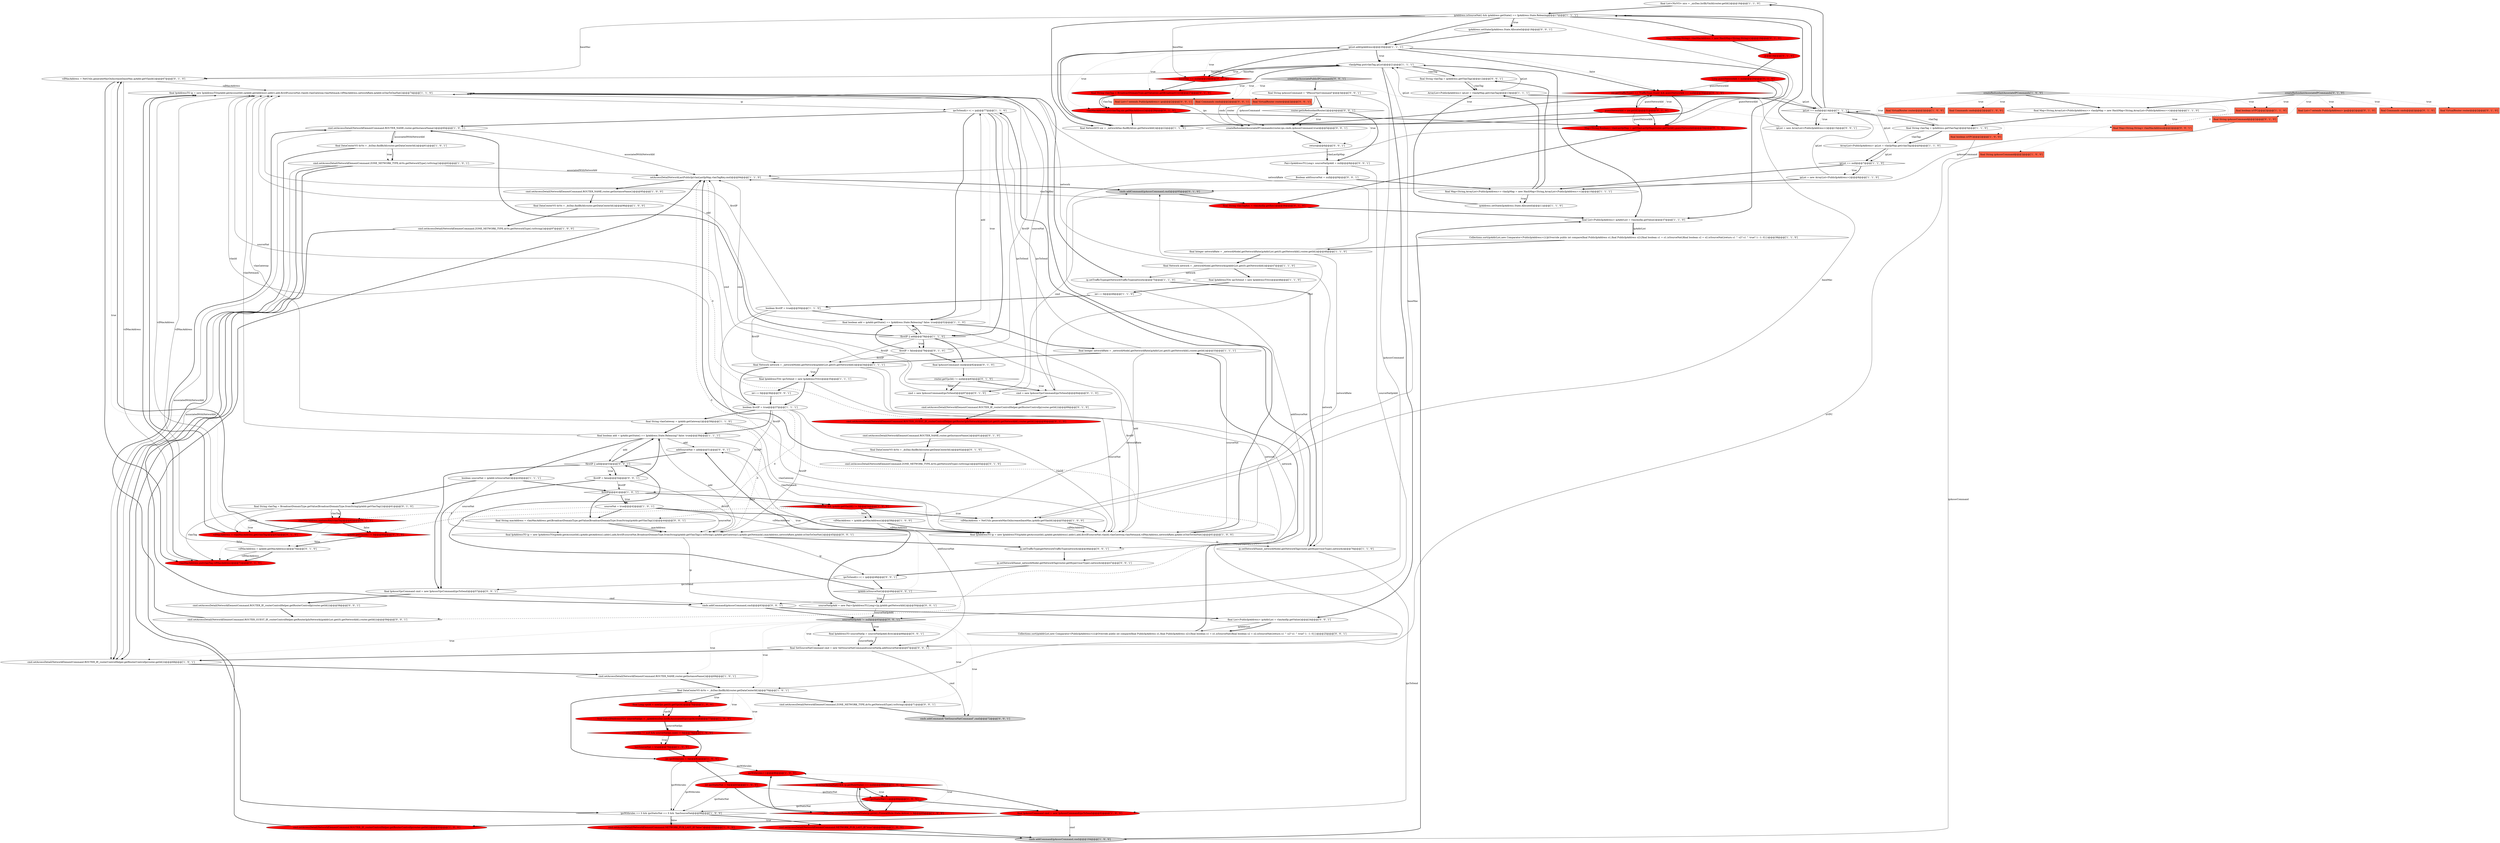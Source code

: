 digraph {
1 [style = filled, label = "final List<NicVO> nics = _nicDao.listByVmId(router.getId())@@@16@@@['1', '1', '0']", fillcolor = white, shape = ellipse image = "AAA0AAABBB1BBB"];
88 [style = filled, label = "vlanMacAddress.containsKey(vlanTag)@@@62@@@['0', '1', '0']", fillcolor = red, shape = diamond image = "AAA1AAABBB2BBB"];
114 [style = filled, label = "sourceNatIpAdd = new Pair<IpAddressTO,Long>(ip,ipAddr.getNetworkId())@@@50@@@['0', '0', '1']", fillcolor = white, shape = ellipse image = "AAA0AAABBB3BBB"];
7 [style = filled, label = "final Long vpcId = userIps.get(0).getVpcId()@@@76@@@['1', '0', '0']", fillcolor = red, shape = ellipse image = "AAA1AAABBB1BBB"];
66 [style = filled, label = "final boolean isVPC@@@2@@@['1', '1', '0']", fillcolor = tomato, shape = box image = "AAA0AAABBB1BBB"];
26 [style = filled, label = "final DataCenterVO dcVo = _dcDao.findById(router.getDataCenterId())@@@70@@@['1', '0', '1']", fillcolor = white, shape = ellipse image = "AAA0AAABBB1BBB"];
34 [style = filled, label = "cmd.setAccessDetail(NetworkElementCommand.ROUTER_NAME,router.getInstanceName())@@@60@@@['1', '0', '1']", fillcolor = white, shape = ellipse image = "AAA0AAABBB1BBB"];
97 [style = filled, label = "cmd = new IpAssocCommand(ipsToSend)@@@87@@@['0', '1', '0']", fillcolor = white, shape = ellipse image = "AAA0AAABBB2BBB"];
69 [style = filled, label = "ip.isOneToOneNat() && ip.getRuleState() == null@@@88@@@['1', '0', '0']", fillcolor = red, shape = diamond image = "AAA1AAABBB1BBB"];
108 [style = filled, label = "return@@@6@@@['0', '0', '1']", fillcolor = white, shape = ellipse image = "AAA0AAABBB3BBB"];
82 [style = filled, label = "vifMacAddress = vlanMacAddress.get(vlanTag)@@@63@@@['0', '1', '0']", fillcolor = red, shape = ellipse image = "AAA1AAABBB2BBB"];
52 [style = filled, label = "hasSourceNat = true@@@79@@@['1', '0', '0']", fillcolor = red, shape = ellipse image = "AAA1AAABBB1BBB"];
85 [style = filled, label = "vifMacAddress = NetUtils.generateMacOnIncrease(baseMac,ipAddr.getVlanId())@@@67@@@['0', '1', '0']", fillcolor = white, shape = ellipse image = "AAA0AAABBB2BBB"];
19 [style = filled, label = "cmd.setAccessDetail(NetworkElementCommand.ROUTER_NAME,router.getInstanceName())@@@69@@@['1', '0', '1']", fillcolor = white, shape = ellipse image = "AAA0AAABBB1BBB"];
87 [style = filled, label = "final String vlanTag = BroadcastDomainType.getValue(nic.getBroadcastUri())@@@27@@@['0', '1', '0']", fillcolor = red, shape = ellipse image = "AAA1AAABBB2BBB"];
126 [style = filled, label = "Collections.sort(ipAddrList,new Comparator<PublicIpAddress>(){@Override public int compare(final PublicIpAddress o1,final PublicIpAddress o2){final boolean s1 = o1.isSourceNat()final boolean s2 = o2.isSourceNat()return s1 ^ s2? s1 ^ true? 1: -1: 0}})@@@25@@@['0', '0', '1']", fillcolor = white, shape = ellipse image = "AAA0AAABBB3BBB"];
83 [style = filled, label = "final DataCenterVO dcVo = _dcDao.findById(router.getDataCenterId())@@@92@@@['0', '1', '0']", fillcolor = white, shape = ellipse image = "AAA0AAABBB2BBB"];
63 [style = filled, label = "final Network network = _networkModel.getNetwork(ipAddrList.get(0).getNetworkId())@@@47@@@['1', '1', '0']", fillcolor = white, shape = ellipse image = "AAA0AAABBB1BBB"];
119 [style = filled, label = "cmds.addCommand(\"SetSourceNatCommand\",cmd)@@@72@@@['0', '0', '1']", fillcolor = lightgray, shape = ellipse image = "AAA0AAABBB3BBB"];
117 [style = filled, label = "final String ipAssocCommand = \"IPAssocVpcCommand\"@@@3@@@['0', '0', '1']", fillcolor = white, shape = ellipse image = "AAA0AAABBB3BBB"];
49 [style = filled, label = "final boolean isVPC@@@2@@@['1', '0', '0']", fillcolor = tomato, shape = box image = "AAA0AAABBB1BBB"];
89 [style = filled, label = "final String ipAssocCommand@@@2@@@['0', '1', '0']", fillcolor = tomato, shape = box image = "AAA0AAABBB2BBB"];
6 [style = filled, label = "final Map<String,ArrayList<PublicIpAddress>> vlanIpMap = new HashMap<String,ArrayList<PublicIpAddress>>()@@@10@@@['1', '1', '1']", fillcolor = white, shape = ellipse image = "AAA0AAABBB1BBB"];
59 [style = filled, label = "cmds.addCommand(ipAssocCommand,cmd)@@@104@@@['1', '0', '0']", fillcolor = lightgray, shape = ellipse image = "AAA0AAABBB1BBB"];
92 [style = filled, label = "final Commands cmds@@@2@@@['0', '1', '0']", fillcolor = tomato, shape = box image = "AAA0AAABBB2BBB"];
91 [style = filled, label = "createRedundantAssociateIPCommands['0', '1', '0']", fillcolor = lightgray, shape = diamond image = "AAA0AAABBB2BBB"];
33 [style = filled, label = "final String vlanGateway = ipAddr.getGateway()@@@58@@@['1', '1', '0']", fillcolor = white, shape = ellipse image = "AAA0AAABBB1BBB"];
42 [style = filled, label = "_rulesDao.countRulesByIpIdAndState(ip.getId(),FirewallRule.State.Active) > 0@@@85@@@['1', '0', '0']", fillcolor = red, shape = diamond image = "AAA1AAABBB1BBB"];
100 [style = filled, label = "Map<String,Boolean> vlanLastIpMap = getVlanLastIpMap(router.getVpcId(),guestNetworkId)@@@34@@@['0', '1', '0']", fillcolor = red, shape = ellipse image = "AAA1AAABBB2BBB"];
55 [style = filled, label = "cmd.setAccessDetail(NetworkElementCommand.ROUTER_IP,_routerControlHelper.getRouterControlIp(router.getId()))@@@93@@@['1', '0', '0']", fillcolor = red, shape = ellipse image = "AAA1AAABBB1BBB"];
64 [style = filled, label = "final DataCenterVO dcVo = _dcDao.findById(router.getDataCenterId())@@@96@@@['1', '0', '0']", fillcolor = white, shape = ellipse image = "AAA0AAABBB1BBB"];
41 [style = filled, label = "setAccessDetailNetworkLastPublicIp(vlanLastIpMap,vlanTagKey,cmd)@@@94@@@['1', '1', '0']", fillcolor = white, shape = ellipse image = "AAA0AAABBB1BBB"];
136 [style = filled, label = "final List<? extends PublicIpAddress> ips@@@2@@@['0', '0', '1']", fillcolor = tomato, shape = box image = "AAA0AAABBB3BBB"];
72 [style = filled, label = "cmd.setAccessDetail(NetworkElementCommand.ROUTER_IP,_routerControlHelper.getRouterControlIp(router.getId()))@@@89@@@['0', '1', '0']", fillcolor = white, shape = ellipse image = "AAA0AAABBB2BBB"];
139 [style = filled, label = "final Map<String,String> vlanMacAddress@@@2@@@['0', '0', '1']", fillcolor = tomato, shape = box image = "AAA0AAABBB3BBB"];
5 [style = filled, label = "firstIP@@@41@@@['1', '0', '1']", fillcolor = white, shape = diamond image = "AAA0AAABBB1BBB"];
14 [style = filled, label = "final boolean add = ipAddr.getState() == IpAddress.State.Releasing? false: true@@@39@@@['1', '1', '1']", fillcolor = white, shape = ellipse image = "AAA0AAABBB1BBB"];
0 [style = filled, label = "ipAddress.isSourceNat() && ipAddress.getState() == IpAddress.State.Releasing@@@17@@@['1', '1', '1']", fillcolor = white, shape = diamond image = "AAA0AAABBB1BBB"];
138 [style = filled, label = "cmd.setAccessDetail(NetworkElementCommand.ROUTER_IP,_routerControlHelper.getRouterControlIp(router.getId()))@@@58@@@['0', '0', '1']", fillcolor = white, shape = ellipse image = "AAA0AAABBB3BBB"];
96 [style = filled, label = "cmd = new IpAssocVpcCommand(ipsToSend)@@@84@@@['0', '1', '0']", fillcolor = white, shape = ellipse image = "AAA0AAABBB2BBB"];
15 [style = filled, label = "boolean firstIP = true@@@37@@@['1', '1', '1']", fillcolor = white, shape = ellipse image = "AAA0AAABBB1BBB"];
39 [style = filled, label = "vifMacAddress = NetUtils.generateMacOnIncrease(baseMac,ipAddr.getVlanId())@@@55@@@['1', '0', '0']", fillcolor = white, shape = ellipse image = "AAA0AAABBB1BBB"];
71 [style = filled, label = "cmd.setAccessDetail(NetworkElementCommand.NETWORK_PUB_LAST_IP,\"false\")@@@102@@@['1', '0', '0']", fillcolor = red, shape = ellipse image = "AAA1AAABBB1BBB"];
129 [style = filled, label = "router.getIsRedundantRouter()@@@4@@@['0', '0', '1']", fillcolor = white, shape = diamond image = "AAA0AAABBB3BBB"];
132 [style = filled, label = "ip.setTrafficType(getNetworkTrafficType(network))@@@46@@@['0', '0', '1']", fillcolor = white, shape = ellipse image = "AAA0AAABBB3BBB"];
133 [style = filled, label = "addSourceNat = add@@@51@@@['0', '0', '1']", fillcolor = white, shape = ellipse image = "AAA0AAABBB3BBB"];
50 [style = filled, label = "final List<PublicIpAddress> ipAddrList = vlanAndIp.getValue()@@@37@@@['1', '1', '0']", fillcolor = white, shape = ellipse image = "AAA0AAABBB1BBB"];
21 [style = filled, label = "final Map<String,ArrayList<PublicIpAddress>> vlanIpMap = new HashMap<String,ArrayList<PublicIpAddress>>()@@@3@@@['1', '1', '0']", fillcolor = white, shape = ellipse image = "AAA0AAABBB1BBB"];
53 [style = filled, label = "Collections.sort(ipAddrList,new Comparator<PublicIpAddress>(){@Override public int compare(final PublicIpAddress o1,final PublicIpAddress o2){final boolean s1 = o1.isSourceNat()final boolean s2 = o2.isSourceNat()return s1 ^ s2? s1 ^ true? 1: -1: 0}})@@@38@@@['1', '1', '0']", fillcolor = white, shape = ellipse image = "AAA0AAABBB1BBB"];
81 [style = filled, label = "guestNetworkId = nw.getId()@@@31@@@['0', '1', '0']", fillcolor = red, shape = ellipse image = "AAA1AAABBB2BBB"];
35 [style = filled, label = "final IpAddressTO ip = new IpAddressTO(ipAddr.getAccountId(),ipAddr.getAddress().addr(),add,firstIP,sourceNat,vlanId,vlanGateway,vlanNetmask,vifMacAddress,networkRate,ipAddr.isOneToOneNat())@@@74@@@['1', '1', '0']", fillcolor = white, shape = ellipse image = "AAA0AAABBB1BBB"];
13 [style = filled, label = "ipList = new ArrayList<PublicIpAddress>()@@@8@@@['1', '1', '0']", fillcolor = white, shape = ellipse image = "AAA0AAABBB1BBB"];
51 [style = filled, label = "final IpAssocCommand cmd = new IpAssocCommand(ipsToSend)@@@92@@@['1', '0', '0']", fillcolor = red, shape = ellipse image = "AAA1AAABBB1BBB"];
111 [style = filled, label = "ip.setNetworkName(_networkModel.getNetworkTag(router.getHypervisorType(),network))@@@47@@@['0', '0', '1']", fillcolor = white, shape = ellipse image = "AAA0AAABBB3BBB"];
120 [style = filled, label = "final Commands cmds@@@2@@@['0', '0', '1']", fillcolor = tomato, shape = box image = "AAA0AAABBB3BBB"];
32 [style = filled, label = "ipAddress.setState(IpAddress.State.Allocated)@@@11@@@['1', '1', '0']", fillcolor = white, shape = ellipse image = "AAA0AAABBB1BBB"];
25 [style = filled, label = "ipList == null@@@14@@@['1', '1', '1']", fillcolor = white, shape = diamond image = "AAA0AAABBB1BBB"];
61 [style = filled, label = "final List<IPAddressVO> sourceNatIps = _ipAddressDao.listByAssociatedVpc(vpcId,true)@@@77@@@['1', '0', '0']", fillcolor = red, shape = ellipse image = "AAA1AAABBB1BBB"];
24 [style = filled, label = "ipsWithrules++@@@86@@@['1', '0', '0']", fillcolor = red, shape = ellipse image = "AAA1AAABBB1BBB"];
127 [style = filled, label = "final List<PublicIpAddress> ipAddrList = vlanAndIp.getValue()@@@24@@@['0', '0', '1']", fillcolor = white, shape = ellipse image = "AAA0AAABBB3BBB"];
124 [style = filled, label = "final IpAddressTO ip = new IpAddressTO(ipAddr.getAccountId(),ipAddr.getAddress().addr(),add,firstIP,sourceNat,BroadcastDomainType.fromString(ipAddr.getVlanTag()).toString(),ipAddr.getGateway(),ipAddr.getNetmask(),macAddress,networkRate,ipAddr.isOneToOneNat())@@@45@@@['0', '0', '1']", fillcolor = white, shape = ellipse image = "AAA0AAABBB3BBB"];
28 [style = filled, label = "final String vlanTag = ipAddress.getVlanTag()@@@5@@@['1', '1', '0']", fillcolor = white, shape = ellipse image = "AAA0AAABBB1BBB"];
12 [style = filled, label = "final String ipAssocCommand@@@2@@@['1', '0', '0']", fillcolor = tomato, shape = box image = "AAA0AAABBB1BBB"];
23 [style = filled, label = "final IpAddressTO ip = new IpAddressTO(ipAddr.getAccountId(),ipAddr.getAddress().addr(),add,firstIP,sourceNat,vlanId,vlanGateway,vlanNetmask,vifMacAddress,networkRate,ipAddr.isOneToOneNat())@@@61@@@['1', '0', '0']", fillcolor = white, shape = ellipse image = "AAA0AAABBB1BBB"];
109 [style = filled, label = "ipsToSend(i++( = ip@@@48@@@['0', '0', '1']", fillcolor = white, shape = ellipse image = "AAA0AAABBB3BBB"];
123 [style = filled, label = "cmd.setAccessDetail(NetworkElementCommand.ROUTER_GUEST_IP,_routerControlHelper.getRouterIpInNetwork(ipAddrList.get(0).getNetworkId(),router.getId()))@@@59@@@['0', '0', '1']", fillcolor = white, shape = ellipse image = "AAA0AAABBB3BBB"];
95 [style = filled, label = "final IpAssocCommand cmd@@@82@@@['0', '1', '0']", fillcolor = white, shape = ellipse image = "AAA0AAABBB2BBB"];
10 [style = filled, label = "sourceNat = true@@@42@@@['1', '0', '1']", fillcolor = white, shape = ellipse image = "AAA0AAABBB1BBB"];
11 [style = filled, label = "ipsToSend(i++( = ip@@@77@@@['1', '1', '0']", fillcolor = white, shape = ellipse image = "AAA0AAABBB1BBB"];
121 [style = filled, label = "final String macAddress = vlanMacAddress.get(BroadcastDomainType.getValue(BroadcastDomainType.fromString(ipAddr.getVlanTag())))@@@44@@@['0', '0', '1']", fillcolor = white, shape = ellipse image = "AAA0AAABBB3BBB"];
46 [style = filled, label = "ipList == null@@@7@@@['1', '1', '0']", fillcolor = white, shape = diamond image = "AAA0AAABBB1BBB"];
65 [style = filled, label = "ip.setTrafficType(getNetworkTrafficType(network))@@@75@@@['1', '1', '0']", fillcolor = white, shape = ellipse image = "AAA0AAABBB1BBB"];
135 [style = filled, label = "final String vlanTag = ipAddress.getVlanTag()@@@12@@@['0', '0', '1']", fillcolor = white, shape = ellipse image = "AAA0AAABBB3BBB"];
58 [style = filled, label = "ipsStaticNat++@@@89@@@['1', '0', '0']", fillcolor = red, shape = ellipse image = "AAA1AAABBB1BBB"];
44 [style = filled, label = "ipsWithrules == 0 && ipsStaticNat == 0 && !hasSourceNat@@@98@@@['1', '0', '0']", fillcolor = white, shape = diamond image = "AAA0AAABBB1BBB"];
84 [style = filled, label = "final VirtualRouter router@@@2@@@['0', '1', '0']", fillcolor = tomato, shape = box image = "AAA0AAABBB2BBB"];
103 [style = filled, label = "final String vlanTagKey = vlanAndIp.getKey()@@@36@@@['0', '1', '0']", fillcolor = red, shape = ellipse image = "AAA1AAABBB2BBB"];
57 [style = filled, label = "cmd.setAccessDetail(NetworkElementCommand.ROUTER_IP,_routerControlHelper.getRouterControlIp(router.getId()))@@@68@@@['1', '0', '1']", fillcolor = white, shape = ellipse image = "AAA0AAABBB1BBB"];
106 [style = filled, label = "final SetSourceNatCommand cmd = new SetSourceNatCommand(sourceNatIp,addSourceNat)@@@67@@@['0', '0', '1']", fillcolor = white, shape = ellipse image = "AAA0AAABBB3BBB"];
105 [style = filled, label = "ipAddress.setState(IpAddress.State.Allocated)@@@18@@@['0', '0', '1']", fillcolor = white, shape = ellipse image = "AAA0AAABBB3BBB"];
77 [style = filled, label = "ipAddr.getVlanId() != 0@@@66@@@['0', '1', '0']", fillcolor = red, shape = diamond image = "AAA1AAABBB2BBB"];
93 [style = filled, label = "cmds.addCommand(ipAssocCommand,cmd)@@@95@@@['0', '1', '0']", fillcolor = lightgray, shape = ellipse image = "AAA0AAABBB2BBB"];
130 [style = filled, label = "cmd.setAccessDetail(NetworkElementCommand.ZONE_NETWORK_TYPE,dcVo.getNetworkType().toString())@@@71@@@['0', '0', '1']", fillcolor = white, shape = ellipse image = "AAA0AAABBB3BBB"];
79 [style = filled, label = "cmd.setAccessDetail(NetworkElementCommand.ZONE_NETWORK_TYPE,dcVo.getNetworkType().toString())@@@93@@@['0', '1', '0']", fillcolor = white, shape = ellipse image = "AAA0AAABBB2BBB"];
110 [style = filled, label = "final IpAssocVpcCommand cmd = new IpAssocVpcCommand(ipsToSend)@@@57@@@['0', '0', '1']", fillcolor = white, shape = ellipse image = "AAA0AAABBB3BBB"];
37 [style = filled, label = "final VirtualRouter router@@@2@@@['1', '0', '0']", fillcolor = tomato, shape = box image = "AAA0AAABBB1BBB"];
67 [style = filled, label = "vifMacAddress = ipAddr.getMacAddress()@@@58@@@['1', '0', '0']", fillcolor = white, shape = ellipse image = "AAA0AAABBB1BBB"];
115 [style = filled, label = "createVpcAssociatePublicIPCommands['0', '0', '1']", fillcolor = lightgray, shape = diamond image = "AAA0AAABBB3BBB"];
36 [style = filled, label = "sourceNatIps != null && sourceNatIps.size() > 0@@@78@@@['1', '0', '0']", fillcolor = red, shape = diamond image = "AAA1AAABBB1BBB"];
70 [style = filled, label = "boolean firstIP = true@@@50@@@['1', '1', '0']", fillcolor = white, shape = ellipse image = "AAA0AAABBB1BBB"];
9 [style = filled, label = "boolean sourceNat = ipAddr.isSourceNat()@@@40@@@['1', '1', '1']", fillcolor = white, shape = ellipse image = "AAA0AAABBB1BBB"];
86 [style = filled, label = "cmd.setAccessDetail(NetworkElementCommand.ROUTER_GUEST_IP,_routerControlHelper.getRouterIpInNetwork(ipAddrList.get(0).getNetworkId(),router.getId()))@@@90@@@['0', '1', '0']", fillcolor = red, shape = ellipse image = "AAA1AAABBB2BBB"];
112 [style = filled, label = "ipAddr.isSourceNat()@@@49@@@['0', '0', '1']", fillcolor = white, shape = diamond image = "AAA0AAABBB3BBB"];
74 [style = filled, label = "Long guestNetworkId = null@@@20@@@['0', '1', '0']", fillcolor = red, shape = ellipse image = "AAA1AAABBB2BBB"];
38 [style = filled, label = "vlanIpMap.put(vlanTag,ipList)@@@21@@@['1', '1', '1']", fillcolor = white, shape = ellipse image = "AAA0AAABBB1BBB"];
4 [style = filled, label = "ipList.add(ipAddress)@@@20@@@['1', '1', '1']", fillcolor = white, shape = ellipse image = "AAA0AAABBB1BBB"];
94 [style = filled, label = "vlanMacAddress.put(vlanTag,nic.getMacAddress())@@@28@@@['0', '1', '0']", fillcolor = red, shape = ellipse image = "AAA1AAABBB2BBB"];
116 [style = filled, label = "Pair<IpAddressTO,Long> sourceNatIpAdd = null@@@8@@@['0', '0', '1']", fillcolor = white, shape = ellipse image = "AAA0AAABBB3BBB"];
137 [style = filled, label = "int i = 0@@@36@@@['0', '0', '1']", fillcolor = white, shape = ellipse image = "AAA0AAABBB3BBB"];
30 [style = filled, label = "cmd.setAccessDetail(NetworkElementCommand.ZONE_NETWORK_TYPE,dcVo.getNetworkType().toString())@@@62@@@['1', '0', '1']", fillcolor = white, shape = ellipse image = "AAA0AAABBB1BBB"];
27 [style = filled, label = "cmd.setAccessDetail(NetworkElementCommand.ROUTER_NAME,router.getInstanceName())@@@95@@@['1', '0', '0']", fillcolor = white, shape = ellipse image = "AAA0AAABBB1BBB"];
101 [style = filled, label = "@@@19@@@['0', '1', '0']", fillcolor = red, shape = ellipse image = "AAA1AAABBB2BBB"];
68 [style = filled, label = "ip.setNetworkName(_networkModel.getNetworkTag(router.getHypervisorType(),network))@@@76@@@['1', '1', '0']", fillcolor = white, shape = ellipse image = "AAA0AAABBB1BBB"];
75 [style = filled, label = "firstIP = false@@@79@@@['0', '1', '0']", fillcolor = white, shape = ellipse image = "AAA0AAABBB2BBB"];
29 [style = filled, label = "final Network network = _networkModel.getNetwork(ipAddrList.get(0).getNetworkId())@@@34@@@['1', '1', '1']", fillcolor = white, shape = ellipse image = "AAA0AAABBB1BBB"];
122 [style = filled, label = "firstIP = false@@@54@@@['0', '0', '1']", fillcolor = white, shape = ellipse image = "AAA0AAABBB3BBB"];
54 [style = filled, label = "int ipsStaticNat = 0@@@83@@@['1', '0', '0']", fillcolor = red, shape = ellipse image = "AAA1AAABBB1BBB"];
113 [style = filled, label = "final VirtualRouter router@@@2@@@['0', '0', '1']", fillcolor = tomato, shape = box image = "AAA0AAABBB3BBB"];
78 [style = filled, label = "nw.getTrafficType() == TrafficType.Guest && guestNetworkId == null@@@30@@@['0', '1', '0']", fillcolor = red, shape = diamond image = "AAA1AAABBB2BBB"];
102 [style = filled, label = "cmd.setAccessDetail(NetworkElementCommand.ROUTER_NAME,router.getInstanceName())@@@91@@@['0', '1', '0']", fillcolor = white, shape = ellipse image = "AAA0AAABBB2BBB"];
104 [style = filled, label = "Map<String,String> vlanMacAddress = new HashMap<String,String>()@@@18@@@['0', '1', '0']", fillcolor = red, shape = ellipse image = "AAA1AAABBB2BBB"];
107 [style = filled, label = "Boolean addSourceNat = null@@@9@@@['0', '0', '1']", fillcolor = white, shape = ellipse image = "AAA0AAABBB3BBB"];
131 [style = filled, label = "!firstIP || add@@@53@@@['0', '0', '1']", fillcolor = white, shape = diamond image = "AAA0AAABBB3BBB"];
16 [style = filled, label = "final boolean add = ipAddr.getState() == IpAddress.State.Releasing? false: true@@@52@@@['1', '1', '0']", fillcolor = white, shape = ellipse image = "AAA0AAABBB1BBB"];
8 [style = filled, label = "final Integer networkRate = _networkModel.getNetworkRate(ipAddrList.get(0).getNetworkId(),router.getId())@@@46@@@['1', '1', '0']", fillcolor = white, shape = ellipse image = "AAA0AAABBB1BBB"];
22 [style = filled, label = "final DataCenterVO dcVo = _dcDao.findById(router.getDataCenterId())@@@61@@@['1', '0', '1']", fillcolor = white, shape = ellipse image = "AAA0AAABBB1BBB"];
43 [style = filled, label = "createRedundantAssociateIPCommands['1', '0', '0']", fillcolor = lightgray, shape = diamond image = "AAA0AAABBB1BBB"];
48 [style = filled, label = "cmd.setAccessDetail(NetworkElementCommand.ZONE_NETWORK_TYPE,dcVo.getNetworkType().toString())@@@97@@@['1', '0', '0']", fillcolor = white, shape = ellipse image = "AAA0AAABBB1BBB"];
2 [style = filled, label = "cmd.setAccessDetail(NetworkElementCommand.NETWORK_PUB_LAST_IP,\"true\")@@@99@@@['1', '0', '0']", fillcolor = red, shape = ellipse image = "AAA1AAABBB1BBB"];
17 [style = filled, label = "final IpAddressTO(( ipsToSend = new IpAddressTO((((@@@35@@@['1', '1', '1']", fillcolor = white, shape = ellipse image = "AAA0AAABBB1BBB"];
73 [style = filled, label = "final String vlanTag = BroadcastDomainType.getValue(BroadcastDomainType.fromString(ipAddr.getVlanTag()))@@@61@@@['0', '1', '0']", fillcolor = white, shape = ellipse image = "AAA0AAABBB2BBB"];
80 [style = filled, label = "baseMac == null@@@24@@@['0', '1', '0']", fillcolor = red, shape = diamond image = "AAA1AAABBB2BBB"];
99 [style = filled, label = "final List<? extends PublicIpAddress> ips@@@2@@@['0', '1', '0']", fillcolor = tomato, shape = box image = "AAA0AAABBB2BBB"];
134 [style = filled, label = "cmds.addCommand(ipAssocCommand,cmd)@@@63@@@['0', '0', '1']", fillcolor = white, shape = ellipse image = "AAA0AAABBB3BBB"];
45 [style = filled, label = "ArrayList<PublicIpAddress> ipList = vlanIpMap.get(vlanTag)@@@6@@@['1', '1', '0']", fillcolor = white, shape = ellipse image = "AAA0AAABBB1BBB"];
40 [style = filled, label = "!firstIP || add@@@78@@@['1', '1', '0']", fillcolor = white, shape = diamond image = "AAA0AAABBB1BBB"];
20 [style = filled, label = "int ipsWithrules = 0@@@82@@@['1', '0', '0']", fillcolor = red, shape = ellipse image = "AAA1AAABBB1BBB"];
31 [style = filled, label = "final Integer networkRate = _networkModel.getNetworkRate(ipAddrList.get(0).getNetworkId(),router.getId())@@@33@@@['1', '1', '1']", fillcolor = white, shape = ellipse image = "AAA0AAABBB1BBB"];
125 [style = filled, label = "ipList = new ArrayList<PublicIpAddress>()@@@15@@@['0', '0', '1']", fillcolor = white, shape = ellipse image = "AAA0AAABBB3BBB"];
60 [style = filled, label = "int i = 0@@@49@@@['1', '1', '0']", fillcolor = white, shape = ellipse image = "AAA0AAABBB1BBB"];
47 [style = filled, label = "final IpAddressTO(( ipsToSend = new IpAddressTO((((@@@48@@@['1', '1', '0']", fillcolor = white, shape = ellipse image = "AAA0AAABBB1BBB"];
76 [style = filled, label = "router.getVpcId() != null@@@83@@@['0', '1', '0']", fillcolor = white, shape = diamond image = "AAA0AAABBB2BBB"];
62 [style = filled, label = "ArrayList<PublicIpAddress> ipList = vlanIpMap.get(vlanTag)@@@13@@@['1', '1', '1']", fillcolor = white, shape = ellipse image = "AAA0AAABBB1BBB"];
18 [style = filled, label = "!sourceNat && ipAddr.getVlanId() != 0@@@54@@@['1', '0', '0']", fillcolor = red, shape = diamond image = "AAA1AAABBB1BBB"];
98 [style = filled, label = "vlanMacAddress.put(vlanTag,vifMacAddress)@@@72@@@['0', '1', '0']", fillcolor = red, shape = ellipse image = "AAA1AAABBB2BBB"];
56 [style = filled, label = "final NetworkVO nw = _networkDao.findById(nic.getNetworkId())@@@22@@@['1', '1', '0']", fillcolor = white, shape = ellipse image = "AAA0AAABBB1BBB"];
118 [style = filled, label = "createRedundantAssociateIPCommands(router,ips,cmds,ipAssocCommand,true)@@@5@@@['0', '0', '1']", fillcolor = white, shape = ellipse image = "AAA0AAABBB3BBB"];
140 [style = filled, label = "sourceNatIpAdd != null@@@65@@@['0', '0', '1']", fillcolor = lightgray, shape = diamond image = "AAA0AAABBB3BBB"];
3 [style = filled, label = "final Commands cmds@@@2@@@['1', '0', '0']", fillcolor = tomato, shape = box image = "AAA0AAABBB1BBB"];
128 [style = filled, label = "final IpAddressTO sourceNatIp = sourceNatIpAdd.first()@@@66@@@['0', '0', '1']", fillcolor = white, shape = ellipse image = "AAA0AAABBB3BBB"];
90 [style = filled, label = "vifMacAddress = ipAddr.getMacAddress()@@@70@@@['0', '1', '0']", fillcolor = white, shape = ellipse image = "AAA0AAABBB2BBB"];
40->75 [style = dotted, label="true"];
72->86 [style = bold, label=""];
112->133 [style = dotted, label="true"];
40->23 [style = solid, label="firstIP"];
136->118 [style = solid, label="ips"];
8->63 [style = bold, label=""];
91->84 [style = dotted, label="true"];
58->44 [style = solid, label="ipsStaticNat"];
36->20 [style = bold, label=""];
22->30 [style = bold, label=""];
69->42 [style = bold, label=""];
103->41 [style = solid, label="vlanTagKey"];
65->68 [style = bold, label=""];
46->13 [style = dotted, label="true"];
14->9 [style = bold, label=""];
77->90 [style = bold, label=""];
98->35 [style = bold, label=""];
69->58 [style = dotted, label="true"];
43->12 [style = dotted, label="true"];
66->139 [style = dashed, label="0"];
96->72 [style = bold, label=""];
25->125 [style = bold, label=""];
122->110 [style = bold, label=""];
25->125 [style = dotted, label="true"];
112->114 [style = bold, label=""];
127->126 [style = bold, label=""];
40->34 [style = bold, label=""];
140->106 [style = dotted, label="true"];
42->24 [style = dotted, label="true"];
15->5 [style = solid, label="firstIP"];
45->25 [style = solid, label="ipList"];
4->56 [style = bold, label=""];
81->56 [style = bold, label=""];
129->118 [style = bold, label=""];
91->99 [style = dotted, label="true"];
88->82 [style = dotted, label="true"];
58->51 [style = bold, label=""];
74->100 [style = solid, label="guestNetworkId"];
107->6 [style = bold, label=""];
121->124 [style = bold, label=""];
20->44 [style = solid, label="ipsWithrules"];
39->23 [style = solid, label="vifMacAddress"];
26->20 [style = bold, label=""];
63->35 [style = solid, label="network"];
116->140 [style = solid, label="sourceNatIpAdd"];
59->50 [style = bold, label=""];
50->53 [style = solid, label="ipAddrList"];
8->23 [style = solid, label="networkRate"];
73->82 [style = solid, label="vlanTag"];
127->126 [style = solid, label="ipAddrList"];
81->78 [style = solid, label="guestNetworkId"];
85->98 [style = bold, label=""];
61->36 [style = bold, label=""];
122->14 [style = bold, label=""];
70->16 [style = bold, label=""];
111->109 [style = bold, label=""];
31->35 [style = solid, label="sourceNat"];
10->23 [style = solid, label="vifMacAddress"];
108->116 [style = bold, label=""];
134->140 [style = bold, label=""];
34->22 [style = solid, label="associatedWithNetworkId"];
81->100 [style = solid, label="guestNetworkId"];
20->54 [style = bold, label=""];
128->106 [style = bold, label=""];
125->0 [style = bold, label=""];
140->128 [style = bold, label=""];
29->111 [style = solid, label="network"];
67->23 [style = bold, label=""];
54->58 [style = solid, label="ipsStaticNat"];
115->139 [style = dotted, label="true"];
105->4 [style = bold, label=""];
77->90 [style = dotted, label="false"];
30->57 [style = bold, label=""];
4->80 [style = dotted, label="true"];
80->87 [style = bold, label=""];
112->114 [style = dotted, label="true"];
52->20 [style = bold, label=""];
106->119 [style = solid, label="cmd"];
125->38 [style = solid, label="ipList"];
117->134 [style = solid, label="ipAssocCommand"];
122->124 [style = solid, label="firstIP"];
0->56 [style = bold, label=""];
0->4 [style = bold, label=""];
78->56 [style = bold, label=""];
74->56 [style = bold, label=""];
140->128 [style = dotted, label="true"];
4->78 [style = bold, label=""];
118->108 [style = bold, label=""];
79->41 [style = bold, label=""];
124->109 [style = solid, label="ip"];
123->34 [style = bold, label=""];
35->11 [style = solid, label="ip"];
17->137 [style = bold, label=""];
38->85 [style = solid, label="baseMac"];
70->35 [style = solid, label="firstIP"];
6->32 [style = dotted, label="true"];
43->66 [style = dotted, label="true"];
88->77 [style = bold, label=""];
30->57 [style = solid, label="associatedWithNetworkId"];
80->38 [style = bold, label=""];
32->62 [style = bold, label=""];
18->39 [style = dotted, label="true"];
39->23 [style = bold, label=""];
109->112 [style = bold, label=""];
90->98 [style = bold, label=""];
47->60 [style = bold, label=""];
112->131 [style = bold, label=""];
38->127 [style = bold, label=""];
63->65 [style = solid, label="network"];
0->85 [style = solid, label="baseMac"];
4->38 [style = bold, label=""];
55->41 [style = bold, label=""];
74->78 [style = solid, label="guestNetworkId"];
38->80 [style = solid, label="baseMac"];
26->7 [style = bold, label=""];
131->122 [style = bold, label=""];
62->25 [style = bold, label=""];
46->6 [style = bold, label=""];
81->100 [style = bold, label=""];
116->107 [style = bold, label=""];
124->114 [style = solid, label="ip"];
76->96 [style = dotted, label="true"];
115->117 [style = bold, label=""];
48->44 [style = bold, label=""];
93->103 [style = bold, label=""];
70->29 [style = solid, label="firstIP"];
44->2 [style = dotted, label="true"];
117->129 [style = bold, label=""];
36->52 [style = dotted, label="true"];
88->98 [style = dotted, label="false"];
7->61 [style = solid, label="vpcId"];
44->71 [style = dotted, label="false"];
26->7 [style = dotted, label="true"];
90->98 [style = solid, label="vifMacAddress"];
61->36 [style = solid, label="sourceNatIps"];
24->69 [style = bold, label=""];
13->25 [style = solid, label="ipList"];
10->88 [style = dashed, label="0"];
5->10 [style = dotted, label="true"];
57->19 [style = bold, label=""];
135->62 [style = bold, label=""];
100->103 [style = bold, label=""];
135->38 [style = solid, label="vlanTag"];
73->88 [style = solid, label="vlanTag"];
23->68 [style = solid, label="ip"];
91->21 [style = bold, label=""];
14->23 [style = solid, label="vlanNetmask"];
43->3 [style = dotted, label="true"];
131->14 [style = bold, label=""];
133->131 [style = bold, label=""];
122->5 [style = solid, label="firstIP"];
77->85 [style = bold, label=""];
53->8 [style = bold, label=""];
110->134 [style = solid, label="cmd"];
49->26 [style = solid, label="isVPC"];
82->35 [style = bold, label=""];
76->97 [style = bold, label=""];
89->93 [style = solid, label="ipAssocCommand"];
15->121 [style = dashed, label="0"];
17->35 [style = solid, label="sourceNat"];
0->105 [style = bold, label=""];
9->73 [style = bold, label=""];
76->96 [style = bold, label=""];
100->41 [style = solid, label="vlanLastIpMap"];
11->40 [style = bold, label=""];
97->72 [style = bold, label=""];
129->108 [style = dotted, label="true"];
109->110 [style = solid, label="ipsToSend"];
34->22 [style = bold, label=""];
73->88 [style = bold, label=""];
51->55 [style = bold, label=""];
94->56 [style = bold, label=""];
14->133 [style = solid, label="add"];
114->140 [style = solid, label="sourceNatIpAdd"];
101->74 [style = bold, label=""];
44->71 [style = bold, label=""];
75->16 [style = bold, label=""];
140->119 [style = dotted, label="true"];
25->1 [style = bold, label=""];
33->35 [style = solid, label="vlanGateway"];
4->38 [style = dotted, label="true"];
96->41 [style = solid, label="cmd"];
85->98 [style = solid, label="vifMacAddress"];
62->38 [style = solid, label="ipList"];
11->40 [style = dotted, label="true"];
113->118 [style = solid, label="router"];
21->28 [style = bold, label=""];
38->50 [style = bold, label=""];
16->40 [style = solid, label="add"];
0->80 [style = solid, label="baseMac"];
90->35 [style = solid, label="vifMacAddress"];
40->16 [style = bold, label=""];
15->23 [style = solid, label="vlanId"];
40->75 [style = bold, label=""];
28->45 [style = bold, label=""];
6->32 [style = bold, label=""];
14->35 [style = solid, label="vlanNetmask"];
11->16 [style = bold, label=""];
5->10 [style = bold, label=""];
44->2 [style = bold, label=""];
25->28 [style = bold, label=""];
76->97 [style = dotted, label="false"];
120->118 [style = solid, label="cmds"];
29->132 [style = solid, label="network"];
75->29 [style = solid, label="firstIP"];
1->0 [style = bold, label=""];
62->25 [style = solid, label="ipList"];
38->87 [style = bold, label=""];
117->118 [style = solid, label="ipAssocCommand"];
68->51 [style = solid, label="ipsToSend"];
30->134 [style = bold, label=""];
107->106 [style = solid, label="addSourceNat"];
17->15 [style = bold, label=""];
27->64 [style = bold, label=""];
43->49 [style = dotted, label="true"];
115->136 [style = dotted, label="true"];
45->46 [style = bold, label=""];
8->35 [style = solid, label="networkRate"];
80->38 [style = dotted, label="true"];
29->17 [style = dotted, label="true"];
29->17 [style = bold, label=""];
11->96 [style = solid, label="ipsToSend"];
0->39 [style = solid, label="baseMac"];
15->14 [style = bold, label=""];
67->23 [style = solid, label="vifMacAddress"];
140->57 [style = dotted, label="true"];
104->101 [style = bold, label=""];
95->76 [style = bold, label=""];
94->100 [style = bold, label=""];
30->41 [style = solid, label="associatedWithNetworkId"];
63->68 [style = solid, label="network"];
42->24 [style = bold, label=""];
135->62 [style = solid, label="vlanTag"];
15->35 [style = solid, label="vlanId"];
130->119 [style = bold, label=""];
70->23 [style = solid, label="firstIP"];
73->98 [style = solid, label="vlanTag"];
33->124 [style = dashed, label="0"];
75->95 [style = bold, label=""];
31->124 [style = solid, label="networkRate"];
129->116 [style = bold, label=""];
138->123 [style = bold, label=""];
16->11 [style = solid, label="add"];
4->50 [style = bold, label=""];
5->121 [style = bold, label=""];
5->18 [style = dotted, label="false"];
129->118 [style = dotted, label="true"];
26->130 [style = bold, label=""];
137->15 [style = bold, label=""];
132->111 [style = bold, label=""];
69->51 [style = bold, label=""];
88->77 [style = dotted, label="false"];
102->83 [style = bold, label=""];
82->35 [style = solid, label="vifMacAddress"];
33->23 [style = solid, label="vlanGateway"];
6->135 [style = bold, label=""];
35->65 [style = bold, label=""];
56->4 [style = bold, label=""];
128->106 [style = solid, label="sourceNatIp"];
0->104 [style = bold, label=""];
14->131 [style = solid, label="add"];
88->82 [style = bold, label=""];
77->85 [style = dotted, label="true"];
64->48 [style = bold, label=""];
16->35 [style = solid, label="add"];
31->23 [style = solid, label="sourceNat"];
29->15 [style = bold, label=""];
133->106 [style = solid, label="addSourceNat"];
24->44 [style = solid, label="ipsWithrules"];
46->13 [style = bold, label=""];
87->94 [style = bold, label=""];
91->89 [style = dotted, label="true"];
10->121 [style = bold, label=""];
97->41 [style = solid, label="cmd"];
41->123 [style = dashed, label="0"];
12->59 [style = solid, label="ipAssocCommand"];
0->105 [style = dotted, label="true"];
91->66 [style = dotted, label="true"];
16->23 [style = solid, label="add"];
69->58 [style = bold, label=""];
38->135 [style = bold, label=""];
10->124 [style = solid, label="sourceNat"];
22->57 [style = bold, label=""];
2->59 [style = bold, label=""];
9->5 [style = bold, label=""];
78->100 [style = bold, label=""];
6->62 [style = bold, label=""];
26->36 [style = dotted, label="true"];
68->11 [style = bold, label=""];
4->78 [style = dotted, label="false"];
96->93 [style = solid, label="cmd"];
28->45 [style = solid, label="vlanTag"];
41->86 [style = dashed, label="0"];
28->25 [style = solid, label="vlanTag"];
87->94 [style = solid, label="vlanTag"];
4->80 [style = bold, label=""];
60->70 [style = bold, label=""];
75->35 [style = solid, label="firstIP"];
38->39 [style = solid, label="baseMac"];
15->124 [style = solid, label="firstIP"];
115->120 [style = dotted, label="true"];
103->50 [style = bold, label=""];
31->29 [style = bold, label=""];
54->44 [style = solid, label="ipsStaticNat"];
18->67 [style = dotted, label="false"];
34->41 [style = solid, label="associatedWithNetworkId"];
4->87 [style = dotted, label="true"];
23->35 [style = bold, label=""];
40->95 [style = bold, label=""];
18->77 [style = dashed, label="0"];
19->26 [style = bold, label=""];
58->42 [style = bold, label=""];
97->93 [style = solid, label="cmd"];
15->33 [style = bold, label=""];
83->79 [style = bold, label=""];
25->0 [style = bold, label=""];
63->47 [style = bold, label=""];
140->26 [style = dotted, label="true"];
20->24 [style = solid, label="ipsWithrules"];
114->133 [style = bold, label=""];
45->46 [style = solid, label="ipList"];
78->81 [style = dotted, label="true"];
41->27 [style = bold, label=""];
40->29 [style = solid, label="firstIP"];
36->52 [style = bold, label=""];
140->19 [style = dotted, label="true"];
11->97 [style = solid, label="ipsToSend"];
121->124 [style = solid, label="macAddress"];
106->57 [style = bold, label=""];
134->127 [style = bold, label=""];
5->18 [style = bold, label=""];
51->59 [style = solid, label="cmd"];
54->42 [style = bold, label=""];
86->102 [style = bold, label=""];
18->39 [style = bold, label=""];
10->23 [style = bold, label=""];
16->31 [style = bold, label=""];
71->59 [style = bold, label=""];
131->110 [style = bold, label=""];
14->124 [style = solid, label="add"];
18->67 [style = bold, label=""];
13->6 [style = bold, label=""];
78->81 [style = bold, label=""];
115->113 [style = dotted, label="true"];
33->14 [style = bold, label=""];
43->21 [style = bold, label=""];
26->61 [style = dotted, label="true"];
91->92 [style = dotted, label="true"];
124->132 [style = bold, label=""];
4->94 [style = dotted, label="true"];
131->122 [style = dotted, label="true"];
17->23 [style = solid, label="sourceNat"];
140->130 [style = dotted, label="true"];
42->69 [style = bold, label=""];
41->93 [style = bold, label=""];
43->37 [style = dotted, label="true"];
11->34 [style = bold, label=""];
34->57 [style = solid, label="associatedWithNetworkId"];
7->61 [style = bold, label=""];
126->31 [style = bold, label=""];
22->30 [style = dotted, label="true"];
110->138 [style = bold, label=""];
50->53 [style = bold, label=""];
9->124 [style = solid, label="sourceNat"];
85->35 [style = solid, label="vifMacAddress"];
}
